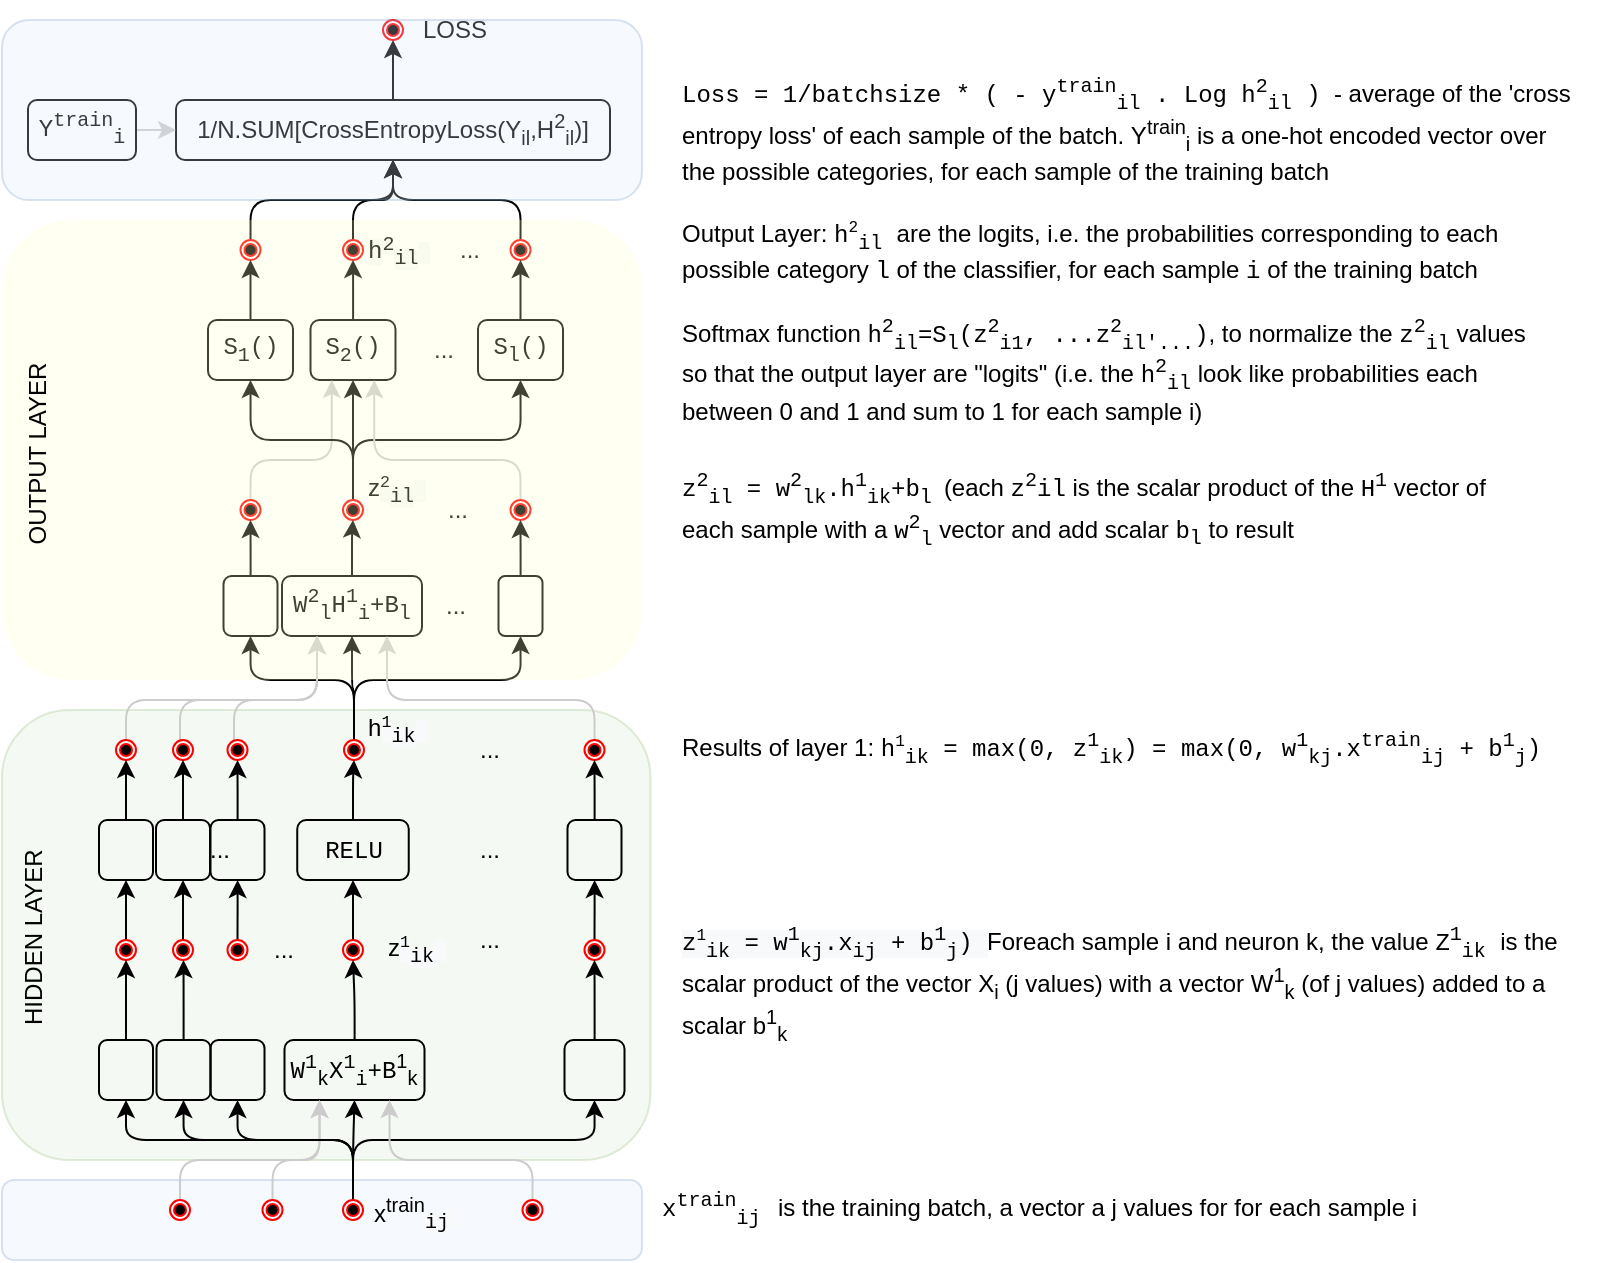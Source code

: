 <mxfile version="20.6.0" type="device"><diagram id="gcfWDZ3uFMebtIwG_LtF" name="Page-1"><mxGraphModel dx="425" dy="673" grid="1" gridSize="10" guides="1" tooltips="1" connect="1" arrows="1" fold="1" page="1" pageScale="1" pageWidth="850" pageHeight="1100" math="0" shadow="0"><root><mxCell id="0"/><mxCell id="1" parent="0"/><mxCell id="sBdYy4rLp8XM4ffZZVmt-7" value="" style="rounded=1;whiteSpace=wrap;html=1;fillColor=#dae8fc;opacity=25;strokeColor=#6c8ebf;" vertex="1" parent="1"><mxGeometry x="10" y="630" width="320" height="40" as="geometry"/></mxCell><mxCell id="sBdYy4rLp8XM4ffZZVmt-2" value="" style="rounded=1;whiteSpace=wrap;html=1;fillColor=#d5e8d4;opacity=25;strokeColor=#82b366;" vertex="1" parent="1"><mxGeometry x="10" y="395" width="324.25" height="225" as="geometry"/></mxCell><mxCell id="xHqqf9JqCDP6p0DRSnaO-1" value="" style="ellipse;html=1;shape=endState;fillColor=#000000;strokeColor=#ff0000;rounded=1;" parent="1" vertex="1"><mxGeometry x="200.5" y="50" width="10" height="10" as="geometry"/></mxCell><mxCell id="xHqqf9JqCDP6p0DRSnaO-2" value="LOSS" style="text;html=1;strokeColor=none;fillColor=none;align=center;verticalAlign=middle;whiteSpace=wrap;rounded=1;" parent="1" vertex="1"><mxGeometry x="139.25" y="40" width="195" height="30" as="geometry"/></mxCell><mxCell id="xHqqf9JqCDP6p0DRSnaO-9" style="edgeStyle=orthogonalEdgeStyle;rounded=1;orthogonalLoop=1;jettySize=auto;html=1;entryX=0.5;entryY=1;entryDx=0;entryDy=0;fontFamily=Helvetica;fontSize=12;fontColor=default;" parent="1" source="xHqqf9JqCDP6p0DRSnaO-3" target="xHqqf9JqCDP6p0DRSnaO-1" edge="1"><mxGeometry relative="1" as="geometry"/></mxCell><mxCell id="xHqqf9JqCDP6p0DRSnaO-3" value="1/N.SUM[CrossEntropyLoss(Y&lt;sub&gt;il&lt;/sub&gt;,H&lt;sup&gt;2&lt;/sup&gt;&lt;sub&gt;il&lt;/sub&gt;)]" style="text;html=1;strokeColor=default;fillColor=none;align=center;verticalAlign=middle;whiteSpace=wrap;rounded=1;" parent="1" vertex="1"><mxGeometry x="97" y="90" width="217" height="30" as="geometry"/></mxCell><mxCell id="xHqqf9JqCDP6p0DRSnaO-38" style="edgeStyle=orthogonalEdgeStyle;rounded=1;orthogonalLoop=1;jettySize=auto;html=1;fontFamily=Courier New;fontSize=10;fontColor=default;" parent="1" source="xHqqf9JqCDP6p0DRSnaO-10" target="xHqqf9JqCDP6p0DRSnaO-3" edge="1"><mxGeometry relative="1" as="geometry"/></mxCell><mxCell id="xHqqf9JqCDP6p0DRSnaO-10" value="" style="ellipse;html=1;shape=endState;fillColor=#000000;strokeColor=#ff0000;rounded=1;" parent="1" vertex="1"><mxGeometry x="129.25" y="160" width="10" height="10" as="geometry"/></mxCell><mxCell id="xHqqf9JqCDP6p0DRSnaO-39" style="edgeStyle=orthogonalEdgeStyle;rounded=1;orthogonalLoop=1;jettySize=auto;html=1;entryX=0.5;entryY=1;entryDx=0;entryDy=0;fontFamily=Courier New;fontSize=10;fontColor=default;" parent="1" source="xHqqf9JqCDP6p0DRSnaO-11" target="xHqqf9JqCDP6p0DRSnaO-3" edge="1"><mxGeometry relative="1" as="geometry"/></mxCell><mxCell id="xHqqf9JqCDP6p0DRSnaO-11" value="" style="ellipse;html=1;shape=endState;fillColor=#000000;strokeColor=#ff0000;rounded=1;" parent="1" vertex="1"><mxGeometry x="180.5" y="160" width="10" height="10" as="geometry"/></mxCell><mxCell id="xHqqf9JqCDP6p0DRSnaO-41" style="edgeStyle=orthogonalEdgeStyle;rounded=1;orthogonalLoop=1;jettySize=auto;html=1;entryX=0.5;entryY=1;entryDx=0;entryDy=0;fontFamily=Courier New;fontSize=10;fontColor=default;" parent="1" source="xHqqf9JqCDP6p0DRSnaO-12" target="xHqqf9JqCDP6p0DRSnaO-3" edge="1"><mxGeometry relative="1" as="geometry"/></mxCell><mxCell id="xHqqf9JqCDP6p0DRSnaO-12" value="" style="ellipse;html=1;shape=endState;fillColor=#000000;strokeColor=#ff0000;rounded=1;" parent="1" vertex="1"><mxGeometry x="264.25" y="160" width="10" height="10" as="geometry"/></mxCell><mxCell id="xHqqf9JqCDP6p0DRSnaO-16" value="Results of layer 1: &lt;font face=&quot;Courier New&quot;&gt;h&lt;sup&gt;&lt;font style=&quot;font-size: 8px;&quot;&gt;1&lt;/font&gt;&lt;/sup&gt;&lt;sub&gt;ik&lt;/sub&gt;&amp;nbsp;= max(0, z&lt;sup&gt;1&lt;/sup&gt;&lt;sub&gt;ik&lt;/sub&gt;) = max(0, w&lt;sup&gt;1&lt;/sup&gt;&lt;sub&gt;kj&lt;/sub&gt;.x&lt;sup&gt;train&lt;/sup&gt;&lt;sub&gt;ij&lt;/sub&gt; + b&lt;sup&gt;1&lt;/sup&gt;&lt;sub&gt;j&lt;/sub&gt;)&lt;/font&gt;" style="text;html=1;strokeColor=none;fillColor=none;align=left;verticalAlign=middle;whiteSpace=wrap;rounded=1;" parent="1" vertex="1"><mxGeometry x="348" y="400" width="450" height="30" as="geometry"/></mxCell><mxCell id="xHqqf9JqCDP6p0DRSnaO-17" value="..." style="text;html=1;strokeColor=none;fillColor=none;align=center;verticalAlign=middle;whiteSpace=wrap;rounded=1;" parent="1" vertex="1"><mxGeometry x="224.25" y="150" width="40" height="30" as="geometry"/></mxCell><mxCell id="xHqqf9JqCDP6p0DRSnaO-20" value="&lt;font face=&quot;Courier New&quot;&gt;&lt;span style=&quot;color: rgb(0, 0, 0); font-size: 12px; font-style: normal; font-variant-ligatures: normal; font-variant-caps: normal; font-weight: 400; letter-spacing: normal; orphans: 2; text-align: center; text-indent: 0px; text-transform: none; widows: 2; word-spacing: 0px; -webkit-text-stroke-width: 0px; background-color: rgb(248, 249, 250); text-decoration-thickness: initial; text-decoration-style: initial; text-decoration-color: initial; float: none; display: inline !important;&quot;&gt;h&lt;/span&gt;&lt;sup style=&quot;color: rgb(0, 0, 0); font-style: normal; font-variant-ligatures: normal; font-variant-caps: normal; font-weight: 400; letter-spacing: normal; orphans: 2; text-align: center; text-indent: 0px; text-transform: none; widows: 2; word-spacing: 0px; -webkit-text-stroke-width: 0px; background-color: rgb(248, 249, 250); text-decoration-thickness: initial; text-decoration-style: initial; text-decoration-color: initial;&quot;&gt;&lt;font style=&quot;font-size: 10px;&quot;&gt;2&lt;/font&gt;&lt;/sup&gt;&lt;font style=&quot;font-size: 10px;&quot;&gt;&lt;sub style=&quot;color: rgb(0, 0, 0); font-style: normal; font-variant-ligatures: normal; font-variant-caps: normal; font-weight: 400; letter-spacing: normal; orphans: 2; text-align: center; text-indent: 0px; text-transform: none; widows: 2; word-spacing: 0px; -webkit-text-stroke-width: 0px; background-color: rgb(248, 249, 250); text-decoration-thickness: initial; text-decoration-style: initial; text-decoration-color: initial;&quot;&gt;&lt;font style=&quot;font-size: 10px;&quot;&gt;il&lt;/font&gt;&lt;/sub&gt;&lt;span style=&quot;color: rgb(0, 0, 0); font-style: normal; font-variant-ligatures: normal; font-variant-caps: normal; font-weight: 400; letter-spacing: normal; orphans: 2; text-align: center; text-indent: 0px; text-transform: none; widows: 2; word-spacing: 0px; -webkit-text-stroke-width: 0px; background-color: rgb(248, 249, 250); text-decoration-thickness: initial; text-decoration-style: initial; text-decoration-color: initial; float: none; display: inline !important;&quot;&gt;&amp;nbsp;&lt;/span&gt;&lt;/font&gt;&lt;/font&gt;" style="text;whiteSpace=wrap;html=1;fontSize=8;fontFamily=Helvetica;fontColor=default;" parent="1" vertex="1"><mxGeometry x="190.5" y="150" width="30" height="30" as="geometry"/></mxCell><mxCell id="xHqqf9JqCDP6p0DRSnaO-28" style="edgeStyle=orthogonalEdgeStyle;rounded=1;orthogonalLoop=1;jettySize=auto;html=1;entryX=0.5;entryY=1;entryDx=0;entryDy=0;fontFamily=Courier New;fontSize=10;fontColor=default;" parent="1" source="xHqqf9JqCDP6p0DRSnaO-21" target="xHqqf9JqCDP6p0DRSnaO-10" edge="1"><mxGeometry relative="1" as="geometry"/></mxCell><mxCell id="xHqqf9JqCDP6p0DRSnaO-21" value="&lt;font face=&quot;Courier New&quot;&gt;S&lt;sub&gt;1&lt;/sub&gt;()&lt;/font&gt;" style="text;html=1;strokeColor=default;fillColor=none;align=center;verticalAlign=middle;whiteSpace=wrap;rounded=1;" parent="1" vertex="1"><mxGeometry x="113" y="200" width="42.5" height="30" as="geometry"/></mxCell><mxCell id="xHqqf9JqCDP6p0DRSnaO-30" style="edgeStyle=orthogonalEdgeStyle;rounded=1;orthogonalLoop=1;jettySize=auto;html=1;entryX=0.5;entryY=1;entryDx=0;entryDy=0;fontFamily=Courier New;fontSize=10;fontColor=default;" parent="1" source="xHqqf9JqCDP6p0DRSnaO-27" target="xHqqf9JqCDP6p0DRSnaO-12" edge="1"><mxGeometry relative="1" as="geometry"/></mxCell><mxCell id="xHqqf9JqCDP6p0DRSnaO-27" value="&lt;font face=&quot;Courier New&quot;&gt;S&lt;sub&gt;l&lt;/sub&gt;()&lt;/font&gt;" style="text;html=1;strokeColor=default;fillColor=none;align=center;verticalAlign=middle;whiteSpace=wrap;rounded=1;" parent="1" vertex="1"><mxGeometry x="248" y="200" width="42.5" height="30" as="geometry"/></mxCell><mxCell id="xHqqf9JqCDP6p0DRSnaO-34" style="edgeStyle=orthogonalEdgeStyle;rounded=1;orthogonalLoop=1;jettySize=auto;html=1;entryX=0.5;entryY=1;entryDx=0;entryDy=0;fontFamily=Courier New;fontSize=10;fontColor=default;" parent="1" source="xHqqf9JqCDP6p0DRSnaO-33" target="xHqqf9JqCDP6p0DRSnaO-11" edge="1"><mxGeometry relative="1" as="geometry"/></mxCell><mxCell id="xHqqf9JqCDP6p0DRSnaO-33" value="&lt;font face=&quot;Courier New&quot;&gt;S&lt;sub&gt;2&lt;/sub&gt;()&lt;/font&gt;" style="text;html=1;strokeColor=default;fillColor=none;align=center;verticalAlign=middle;whiteSpace=wrap;rounded=1;" parent="1" vertex="1"><mxGeometry x="164.25" y="200" width="42.5" height="30" as="geometry"/></mxCell><mxCell id="xHqqf9JqCDP6p0DRSnaO-42" value="Softmax function &lt;font face=&quot;Courier New&quot;&gt;h&lt;sup&gt;2&lt;/sup&gt;&lt;sub&gt;il&lt;/sub&gt;=S&lt;sub&gt;l&lt;/sub&gt;(z&lt;sup&gt;2&lt;/sup&gt;&lt;sub&gt;i1&lt;/sub&gt;, ...z&lt;sup&gt;2&lt;/sup&gt;&lt;sub&gt;il'...&lt;/sub&gt;)&lt;/font&gt;, to normalize the &lt;font face=&quot;Courier New&quot;&gt;z&lt;sup&gt;2&lt;/sup&gt;&lt;sub&gt;il&lt;/sub&gt;&lt;/font&gt; values so that the output layer are &quot;logits&quot; (i.e. the &lt;font face=&quot;Courier New&quot;&gt;h&lt;sup&gt;2&lt;/sup&gt;&lt;sub&gt;il&lt;/sub&gt;&lt;/font&gt;&amp;nbsp;look like probabilities each between 0 and 1 and sum to 1 for each sample i)" style="text;html=1;strokeColor=none;fillColor=none;align=left;verticalAlign=middle;whiteSpace=wrap;rounded=1;" parent="1" vertex="1"><mxGeometry x="348" y="210" width="430" height="30" as="geometry"/></mxCell><mxCell id="xHqqf9JqCDP6p0DRSnaO-146" style="edgeStyle=orthogonalEdgeStyle;rounded=1;orthogonalLoop=1;jettySize=auto;html=1;entryX=0.25;entryY=1;entryDx=0;entryDy=0;strokeColor=#CCCCCC;fontFamily=Courier New;fontSize=12;fontColor=default;" parent="1" source="xHqqf9JqCDP6p0DRSnaO-43" target="xHqqf9JqCDP6p0DRSnaO-33" edge="1"><mxGeometry relative="1" as="geometry"><Array as="points"><mxPoint x="134" y="270"/><mxPoint x="175" y="270"/></Array></mxGeometry></mxCell><mxCell id="xHqqf9JqCDP6p0DRSnaO-43" value="" style="ellipse;html=1;shape=endState;fillColor=#000000;strokeColor=#ff0000;rounded=1;" parent="1" vertex="1"><mxGeometry x="129.25" y="290" width="10" height="10" as="geometry"/></mxCell><mxCell id="xHqqf9JqCDP6p0DRSnaO-66" style="edgeStyle=orthogonalEdgeStyle;rounded=1;orthogonalLoop=1;jettySize=auto;html=1;entryX=0.5;entryY=1;entryDx=0;entryDy=0;strokeColor=#000000;fontFamily=Courier New;fontSize=12;fontColor=default;" parent="1" source="xHqqf9JqCDP6p0DRSnaO-44" target="xHqqf9JqCDP6p0DRSnaO-33" edge="1"><mxGeometry relative="1" as="geometry"/></mxCell><mxCell id="xHqqf9JqCDP6p0DRSnaO-67" style="edgeStyle=orthogonalEdgeStyle;rounded=1;orthogonalLoop=1;jettySize=auto;html=1;entryX=0.5;entryY=1;entryDx=0;entryDy=0;strokeColor=#000000;fontFamily=Courier New;fontSize=12;fontColor=default;" parent="1" source="xHqqf9JqCDP6p0DRSnaO-44" target="xHqqf9JqCDP6p0DRSnaO-27" edge="1"><mxGeometry relative="1" as="geometry"><Array as="points"><mxPoint x="186" y="260"/><mxPoint x="269" y="260"/></Array></mxGeometry></mxCell><mxCell id="xHqqf9JqCDP6p0DRSnaO-68" style="edgeStyle=orthogonalEdgeStyle;rounded=1;orthogonalLoop=1;jettySize=auto;html=1;entryX=0.5;entryY=1;entryDx=0;entryDy=0;strokeColor=#000000;fontFamily=Courier New;fontSize=12;fontColor=default;" parent="1" source="xHqqf9JqCDP6p0DRSnaO-44" target="xHqqf9JqCDP6p0DRSnaO-21" edge="1"><mxGeometry relative="1" as="geometry"><Array as="points"><mxPoint x="186" y="260"/><mxPoint x="134" y="260"/></Array></mxGeometry></mxCell><mxCell id="xHqqf9JqCDP6p0DRSnaO-44" value="" style="ellipse;html=1;shape=endState;fillColor=#000000;strokeColor=#ff0000;rounded=1;" parent="1" vertex="1"><mxGeometry x="180.5" y="290" width="10" height="10" as="geometry"/></mxCell><mxCell id="xHqqf9JqCDP6p0DRSnaO-147" style="edgeStyle=orthogonalEdgeStyle;rounded=1;orthogonalLoop=1;jettySize=auto;html=1;entryX=0.75;entryY=1;entryDx=0;entryDy=0;strokeColor=#CCCCCC;fontFamily=Courier New;fontSize=12;fontColor=default;" parent="1" source="xHqqf9JqCDP6p0DRSnaO-60" target="xHqqf9JqCDP6p0DRSnaO-33" edge="1"><mxGeometry relative="1" as="geometry"><Array as="points"><mxPoint x="269" y="270"/><mxPoint x="196" y="270"/></Array></mxGeometry></mxCell><mxCell id="xHqqf9JqCDP6p0DRSnaO-60" value="" style="ellipse;html=1;shape=endState;fillColor=#000000;strokeColor=#ff0000;rounded=1;" parent="1" vertex="1"><mxGeometry x="264.25" y="290" width="10" height="10" as="geometry"/></mxCell><mxCell id="xHqqf9JqCDP6p0DRSnaO-65" value="&lt;span style=&quot;orphans: 2; text-align: center; text-indent: 0px; widows: 2; text-decoration-thickness: initial; text-decoration-style: initial; text-decoration-color: initial;&quot;&gt;&lt;font style=&quot;font-size: 12px;&quot;&gt;z&lt;/font&gt;&lt;font face=&quot;Courier New&quot;&gt;&lt;font style=&quot;color: rgb(0, 0, 0); font-style: normal; font-variant-ligatures: normal; font-variant-caps: normal; font-weight: 400; letter-spacing: normal; text-transform: none; word-spacing: 0px; -webkit-text-stroke-width: 0px; background-color: rgb(248, 249, 250); font-size: 10px;&quot;&gt;&lt;sup&gt;2&lt;/sup&gt;&lt;/font&gt;&lt;/font&gt;&lt;/span&gt;&lt;font face=&quot;Courier New&quot;&gt;&lt;font style=&quot;font-size: 10px;&quot;&gt;&lt;sub style=&quot;color: rgb(0, 0, 0); font-style: normal; font-variant-ligatures: normal; font-variant-caps: normal; font-weight: 400; letter-spacing: normal; orphans: 2; text-align: center; text-indent: 0px; text-transform: none; widows: 2; word-spacing: 0px; -webkit-text-stroke-width: 0px; background-color: rgb(248, 249, 250); text-decoration-thickness: initial; text-decoration-style: initial; text-decoration-color: initial;&quot;&gt;&lt;font style=&quot;font-size: 10px;&quot;&gt;il&lt;/font&gt;&lt;/sub&gt;&lt;span style=&quot;color: rgb(0, 0, 0); font-style: normal; font-variant-ligatures: normal; font-variant-caps: normal; font-weight: 400; letter-spacing: normal; orphans: 2; text-align: center; text-indent: 0px; text-transform: none; widows: 2; word-spacing: 0px; -webkit-text-stroke-width: 0px; background-color: rgb(248, 249, 250); text-decoration-thickness: initial; text-decoration-style: initial; text-decoration-color: initial; float: none; display: inline !important;&quot;&gt;&amp;nbsp;&lt;/span&gt;&lt;/font&gt;&lt;/font&gt;" style="text;whiteSpace=wrap;html=1;fontSize=8;fontFamily=Helvetica;fontColor=default;" parent="1" vertex="1"><mxGeometry x="191.25" y="270" width="30" height="30" as="geometry"/></mxCell><mxCell id="xHqqf9JqCDP6p0DRSnaO-69" value="..." style="text;html=1;strokeColor=none;fillColor=none;align=center;verticalAlign=middle;whiteSpace=wrap;rounded=1;" parent="1" vertex="1"><mxGeometry x="218.25" y="280" width="40" height="30" as="geometry"/></mxCell><mxCell id="xHqqf9JqCDP6p0DRSnaO-101" style="edgeStyle=orthogonalEdgeStyle;rounded=1;orthogonalLoop=1;jettySize=auto;html=1;entryX=0.5;entryY=1;entryDx=0;entryDy=0;strokeColor=#000000;fontFamily=Courier New;fontSize=12;fontColor=default;" parent="1" source="xHqqf9JqCDP6p0DRSnaO-73" target="xHqqf9JqCDP6p0DRSnaO-44" edge="1"><mxGeometry relative="1" as="geometry"/></mxCell><mxCell id="xHqqf9JqCDP6p0DRSnaO-73" value="&lt;font face=&quot;Courier New&quot;&gt;W&lt;sup&gt;2&lt;/sup&gt;&lt;sub&gt;l&lt;/sub&gt;H&lt;sup&gt;1&lt;/sup&gt;&lt;sub&gt;i&lt;/sub&gt;+B&lt;sub&gt;l&lt;/sub&gt;&lt;/font&gt;" style="text;html=1;strokeColor=default;fillColor=none;align=center;verticalAlign=middle;whiteSpace=wrap;rounded=1;" parent="1" vertex="1"><mxGeometry x="150" y="328" width="70" height="30" as="geometry"/></mxCell><mxCell id="xHqqf9JqCDP6p0DRSnaO-107" style="edgeStyle=orthogonalEdgeStyle;rounded=1;orthogonalLoop=1;jettySize=auto;html=1;entryX=0.5;entryY=1;entryDx=0;entryDy=0;strokeColor=#000000;fontFamily=Courier New;fontSize=12;fontColor=default;" parent="1" source="xHqqf9JqCDP6p0DRSnaO-74" target="xHqqf9JqCDP6p0DRSnaO-43" edge="1"><mxGeometry relative="1" as="geometry"/></mxCell><mxCell id="xHqqf9JqCDP6p0DRSnaO-74" value="" style="text;html=1;strokeColor=default;fillColor=none;align=center;verticalAlign=middle;whiteSpace=wrap;rounded=1;" parent="1" vertex="1"><mxGeometry x="120.75" y="328" width="27" height="30" as="geometry"/></mxCell><mxCell id="xHqqf9JqCDP6p0DRSnaO-102" value="" style="edgeStyle=orthogonalEdgeStyle;rounded=1;orthogonalLoop=1;jettySize=auto;html=1;strokeColor=#000000;fontFamily=Courier New;fontSize=12;fontColor=default;entryX=0.5;entryY=1;entryDx=0;entryDy=0;" parent="1" source="xHqqf9JqCDP6p0DRSnaO-75" target="xHqqf9JqCDP6p0DRSnaO-60" edge="1"><mxGeometry relative="1" as="geometry"/></mxCell><mxCell id="xHqqf9JqCDP6p0DRSnaO-75" value="" style="text;html=1;strokeColor=default;fillColor=none;align=center;verticalAlign=middle;whiteSpace=wrap;rounded=1;" parent="1" vertex="1"><mxGeometry x="258.25" y="328" width="22" height="30" as="geometry"/></mxCell><mxCell id="xHqqf9JqCDP6p0DRSnaO-118" style="edgeStyle=orthogonalEdgeStyle;rounded=1;orthogonalLoop=1;jettySize=auto;html=1;entryX=0.5;entryY=1;entryDx=0;entryDy=0;strokeColor=#000000;fontFamily=Courier New;fontSize=12;fontColor=default;" parent="1" source="xHqqf9JqCDP6p0DRSnaO-76" target="xHqqf9JqCDP6p0DRSnaO-74" edge="1"><mxGeometry relative="1" as="geometry"><Array as="points"><mxPoint x="186" y="380"/><mxPoint x="134" y="380"/></Array></mxGeometry></mxCell><mxCell id="xHqqf9JqCDP6p0DRSnaO-119" style="edgeStyle=orthogonalEdgeStyle;rounded=1;orthogonalLoop=1;jettySize=auto;html=1;entryX=0.5;entryY=1;entryDx=0;entryDy=0;strokeColor=#000000;fontFamily=Courier New;fontSize=12;fontColor=default;" parent="1" source="xHqqf9JqCDP6p0DRSnaO-76" target="xHqqf9JqCDP6p0DRSnaO-73" edge="1"><mxGeometry relative="1" as="geometry"/></mxCell><mxCell id="xHqqf9JqCDP6p0DRSnaO-120" style="edgeStyle=orthogonalEdgeStyle;rounded=1;orthogonalLoop=1;jettySize=auto;html=1;entryX=0.5;entryY=1;entryDx=0;entryDy=0;strokeColor=#000000;fontFamily=Courier New;fontSize=12;fontColor=default;" parent="1" source="xHqqf9JqCDP6p0DRSnaO-76" target="xHqqf9JqCDP6p0DRSnaO-75" edge="1"><mxGeometry relative="1" as="geometry"><Array as="points"><mxPoint x="186" y="380"/><mxPoint x="269" y="380"/></Array></mxGeometry></mxCell><mxCell id="xHqqf9JqCDP6p0DRSnaO-76" value="" style="ellipse;html=1;shape=endState;fillColor=#000000;strokeColor=#ff0000;rounded=1;" parent="1" vertex="1"><mxGeometry x="181" y="410" width="10" height="10" as="geometry"/></mxCell><mxCell id="xHqqf9JqCDP6p0DRSnaO-145" style="edgeStyle=orthogonalEdgeStyle;rounded=1;orthogonalLoop=1;jettySize=auto;html=1;entryX=0.75;entryY=1;entryDx=0;entryDy=0;strokeColor=#CCCCCC;fontFamily=Courier New;fontSize=12;fontColor=default;" parent="1" source="xHqqf9JqCDP6p0DRSnaO-79" target="xHqqf9JqCDP6p0DRSnaO-73" edge="1"><mxGeometry relative="1" as="geometry"><Array as="points"><mxPoint x="306" y="390"/><mxPoint x="203" y="390"/></Array></mxGeometry></mxCell><mxCell id="xHqqf9JqCDP6p0DRSnaO-79" value="" style="ellipse;html=1;shape=endState;fillColor=#000000;strokeColor=#ff0000;rounded=1;" parent="1" vertex="1"><mxGeometry x="301.25" y="410" width="10" height="10" as="geometry"/></mxCell><mxCell id="xHqqf9JqCDP6p0DRSnaO-141" style="edgeStyle=orthogonalEdgeStyle;rounded=1;orthogonalLoop=1;jettySize=auto;html=1;entryX=0.25;entryY=1;entryDx=0;entryDy=0;strokeColor=#CCCCCC;fontFamily=Courier New;fontSize=12;fontColor=default;" parent="1" source="xHqqf9JqCDP6p0DRSnaO-80" target="xHqqf9JqCDP6p0DRSnaO-73" edge="1"><mxGeometry relative="1" as="geometry"><Array as="points"><mxPoint x="72" y="390"/><mxPoint x="168" y="390"/></Array></mxGeometry></mxCell><mxCell id="xHqqf9JqCDP6p0DRSnaO-80" value="" style="ellipse;html=1;shape=endState;fillColor=#000000;strokeColor=#ff0000;rounded=1;" parent="1" vertex="1"><mxGeometry x="67" y="410" width="10" height="10" as="geometry"/></mxCell><mxCell id="xHqqf9JqCDP6p0DRSnaO-83" value="..." style="text;html=1;strokeColor=none;fillColor=none;align=center;verticalAlign=middle;whiteSpace=wrap;rounded=1;" parent="1" vertex="1"><mxGeometry x="234.25" y="400" width="40" height="30" as="geometry"/></mxCell><mxCell id="xHqqf9JqCDP6p0DRSnaO-142" style="edgeStyle=orthogonalEdgeStyle;rounded=1;orthogonalLoop=1;jettySize=auto;html=1;entryX=0.25;entryY=1;entryDx=0;entryDy=0;strokeColor=#CCCCCC;fontFamily=Courier New;fontSize=12;fontColor=default;" parent="1" source="xHqqf9JqCDP6p0DRSnaO-90" target="xHqqf9JqCDP6p0DRSnaO-73" edge="1"><mxGeometry relative="1" as="geometry"><Array as="points"><mxPoint x="99" y="390"/><mxPoint x="168" y="390"/></Array></mxGeometry></mxCell><mxCell id="xHqqf9JqCDP6p0DRSnaO-90" value="" style="ellipse;html=1;shape=endState;fillColor=#000000;strokeColor=#ff0000;rounded=1;" parent="1" vertex="1"><mxGeometry x="95.5" y="410" width="10" height="10" as="geometry"/></mxCell><mxCell id="xHqqf9JqCDP6p0DRSnaO-103" value="&lt;span style=&quot;orphans: 2; text-align: center; text-indent: 0px; widows: 2; text-decoration-thickness: initial; text-decoration-style: initial; text-decoration-color: initial;&quot;&gt;&lt;font style=&quot;font-size: 12px;&quot;&gt;h&lt;/font&gt;&lt;font face=&quot;Courier New&quot;&gt;&lt;font style=&quot;color: rgb(0, 0, 0); font-style: normal; font-variant-ligatures: normal; font-variant-caps: normal; font-weight: 400; letter-spacing: normal; text-transform: none; word-spacing: 0px; -webkit-text-stroke-width: 0px; background-color: rgb(248, 249, 250); font-size: 10px;&quot;&gt;&lt;sup&gt;1&lt;/sup&gt;&lt;/font&gt;&lt;/font&gt;&lt;/span&gt;&lt;font face=&quot;Courier New&quot;&gt;&lt;font style=&quot;font-size: 10px;&quot;&gt;&lt;sub style=&quot;color: rgb(0, 0, 0); font-style: normal; font-variant-ligatures: normal; font-variant-caps: normal; font-weight: 400; letter-spacing: normal; orphans: 2; text-align: center; text-indent: 0px; text-transform: none; widows: 2; word-spacing: 0px; -webkit-text-stroke-width: 0px; background-color: rgb(248, 249, 250); text-decoration-thickness: initial; text-decoration-style: initial; text-decoration-color: initial;&quot;&gt;&lt;font style=&quot;font-size: 10px;&quot;&gt;ik&lt;/font&gt;&lt;/sub&gt;&lt;span style=&quot;color: rgb(0, 0, 0); font-style: normal; font-variant-ligatures: normal; font-variant-caps: normal; font-weight: 400; letter-spacing: normal; orphans: 2; text-align: center; text-indent: 0px; text-transform: none; widows: 2; word-spacing: 0px; -webkit-text-stroke-width: 0px; background-color: rgb(248, 249, 250); text-decoration-thickness: initial; text-decoration-style: initial; text-decoration-color: initial; float: none; display: inline !important;&quot;&gt;&amp;nbsp;&lt;/span&gt;&lt;/font&gt;&lt;/font&gt;" style="text;whiteSpace=wrap;html=1;fontSize=8;fontFamily=Helvetica;fontColor=default;" parent="1" vertex="1"><mxGeometry x="191.25" y="390" width="30" height="30" as="geometry"/></mxCell><mxCell id="xHqqf9JqCDP6p0DRSnaO-104" value="Output Layer: &lt;font face=&quot;Courier New&quot;&gt;h&lt;sup&gt;&lt;font style=&quot;font-size: 8px;&quot;&gt;2&lt;/font&gt;&lt;/sup&gt;&lt;sub&gt;il&lt;/sub&gt;&amp;nbsp;&lt;/font&gt;are the logits, i.e. the probabilities corresponding to each possible category &lt;font face=&quot;Courier New&quot;&gt;l&lt;/font&gt; of the classifier,&amp;nbsp;for each sample &lt;font face=&quot;Courier New&quot;&gt;i&lt;/font&gt; of the training batch" style="text;html=1;strokeColor=none;fillColor=none;align=left;verticalAlign=middle;whiteSpace=wrap;rounded=1;" parent="1" vertex="1"><mxGeometry x="348" y="150" width="450" height="30" as="geometry"/></mxCell><mxCell id="xHqqf9JqCDP6p0DRSnaO-111" value="..." style="text;html=1;strokeColor=none;fillColor=none;align=center;verticalAlign=middle;whiteSpace=wrap;rounded=1;" parent="1" vertex="1"><mxGeometry x="210.5" y="200" width="40" height="30" as="geometry"/></mxCell><mxCell id="xHqqf9JqCDP6p0DRSnaO-112" value="..." style="text;html=1;strokeColor=none;fillColor=none;align=center;verticalAlign=middle;whiteSpace=wrap;rounded=1;" parent="1" vertex="1"><mxGeometry x="216.75" y="328" width="40" height="30" as="geometry"/></mxCell><mxCell id="xHqqf9JqCDP6p0DRSnaO-113" value="&lt;font face=&quot;Courier New&quot;&gt;z&lt;sup&gt;2&lt;/sup&gt;&lt;sub&gt;il&lt;/sub&gt; = w&lt;sup&gt;2&lt;/sup&gt;&lt;sub&gt;lk&lt;/sub&gt;.h&lt;sup&gt;1&lt;/sup&gt;&lt;sub&gt;ik&lt;/sub&gt;+b&lt;sub&gt;l &lt;/sub&gt;&lt;/font&gt;(each &lt;font face=&quot;Courier New&quot;&gt;z&lt;sup&gt;2&lt;/sup&gt;il&lt;/font&gt; is the scalar product of the &lt;font face=&quot;Courier New&quot;&gt;H&lt;sup&gt;1&lt;/sup&gt;&lt;/font&gt; vector of each sample with a &lt;font face=&quot;Courier New&quot;&gt;w&lt;sup&gt;2&lt;/sup&gt;&lt;sub&gt;l&lt;/sub&gt;&lt;/font&gt; vector and add scalar &lt;font face=&quot;Courier New&quot;&gt;b&lt;/font&gt;&lt;sub&gt;&lt;font face=&quot;Courier New&quot;&gt;l&lt;/font&gt;&lt;/sub&gt; to result" style="text;html=1;strokeColor=none;fillColor=none;align=left;verticalAlign=middle;whiteSpace=wrap;rounded=1;" parent="1" vertex="1"><mxGeometry x="348" y="280" width="430" height="30" as="geometry"/></mxCell><mxCell id="xHqqf9JqCDP6p0DRSnaO-117" value="..." style="text;html=1;strokeColor=none;fillColor=none;align=center;verticalAlign=middle;whiteSpace=wrap;rounded=1;" parent="1" vertex="1"><mxGeometry x="99.25" y="450" width="40" height="30" as="geometry"/></mxCell><mxCell id="xHqqf9JqCDP6p0DRSnaO-131" value="" style="edgeStyle=orthogonalEdgeStyle;rounded=1;orthogonalLoop=1;jettySize=auto;html=1;strokeColor=#000000;fontFamily=Courier New;fontSize=12;fontColor=default;entryX=0.5;entryY=1;entryDx=0;entryDy=0;" parent="1" source="xHqqf9JqCDP6p0DRSnaO-122" target="xHqqf9JqCDP6p0DRSnaO-76" edge="1"><mxGeometry relative="1" as="geometry"/></mxCell><mxCell id="xHqqf9JqCDP6p0DRSnaO-122" value="&lt;font face=&quot;Courier New&quot;&gt;RELU&lt;/font&gt;" style="text;html=1;strokeColor=default;fillColor=none;align=center;verticalAlign=middle;whiteSpace=wrap;rounded=1;" parent="1" vertex="1"><mxGeometry x="157.62" y="450" width="55.75" height="30" as="geometry"/></mxCell><mxCell id="xHqqf9JqCDP6p0DRSnaO-129" style="edgeStyle=orthogonalEdgeStyle;rounded=1;orthogonalLoop=1;jettySize=auto;html=1;entryX=0.5;entryY=1;entryDx=0;entryDy=0;strokeColor=#000000;fontFamily=Courier New;fontSize=12;fontColor=default;" parent="1" source="xHqqf9JqCDP6p0DRSnaO-124" target="xHqqf9JqCDP6p0DRSnaO-80" edge="1"><mxGeometry relative="1" as="geometry"/></mxCell><mxCell id="xHqqf9JqCDP6p0DRSnaO-124" value="" style="text;html=1;strokeColor=default;fillColor=none;align=center;verticalAlign=middle;whiteSpace=wrap;rounded=1;" parent="1" vertex="1"><mxGeometry x="58.5" y="450" width="27" height="30" as="geometry"/></mxCell><mxCell id="xHqqf9JqCDP6p0DRSnaO-132" style="edgeStyle=orthogonalEdgeStyle;rounded=1;orthogonalLoop=1;jettySize=auto;html=1;entryX=0.5;entryY=1;entryDx=0;entryDy=0;strokeColor=#000000;fontFamily=Courier New;fontSize=12;fontColor=default;" parent="1" source="xHqqf9JqCDP6p0DRSnaO-128" target="xHqqf9JqCDP6p0DRSnaO-79" edge="1"><mxGeometry relative="1" as="geometry"/></mxCell><mxCell id="xHqqf9JqCDP6p0DRSnaO-128" value="" style="text;html=1;strokeColor=default;fillColor=none;align=center;verticalAlign=middle;whiteSpace=wrap;rounded=1;" parent="1" vertex="1"><mxGeometry x="292.75" y="450" width="27" height="30" as="geometry"/></mxCell><mxCell id="xHqqf9JqCDP6p0DRSnaO-144" style="edgeStyle=orthogonalEdgeStyle;rounded=1;orthogonalLoop=1;jettySize=auto;html=1;entryX=0.25;entryY=1;entryDx=0;entryDy=0;strokeColor=#CCCCCC;fontFamily=Courier New;fontSize=12;fontColor=default;" parent="1" source="xHqqf9JqCDP6p0DRSnaO-133" target="xHqqf9JqCDP6p0DRSnaO-73" edge="1"><mxGeometry relative="1" as="geometry"><Array as="points"><mxPoint x="126" y="390"/><mxPoint x="168" y="390"/></Array></mxGeometry></mxCell><mxCell id="xHqqf9JqCDP6p0DRSnaO-133" value="" style="ellipse;html=1;shape=endState;fillColor=#000000;strokeColor=#ff0000;rounded=1;" parent="1" vertex="1"><mxGeometry x="122.75" y="410" width="10" height="10" as="geometry"/></mxCell><mxCell id="xHqqf9JqCDP6p0DRSnaO-148" value="..." style="text;html=1;strokeColor=none;fillColor=none;align=center;verticalAlign=middle;whiteSpace=wrap;rounded=1;" parent="1" vertex="1"><mxGeometry x="234.25" y="450" width="40" height="30" as="geometry"/></mxCell><mxCell id="xHqqf9JqCDP6p0DRSnaO-151" value="&lt;font face=&quot;Courier New&quot;&gt;Loss = 1/batchsize * ( - y&lt;sup&gt;train&lt;/sup&gt;&lt;sub&gt;il&lt;/sub&gt; . Log h&lt;sup&gt;2&lt;/sup&gt;&lt;sub&gt;il&lt;/sub&gt; )&lt;/font&gt;&amp;nbsp; - average of the 'cross entropy loss' of each sample of the batch.&amp;nbsp;Y&lt;sup&gt;train&lt;/sup&gt;&lt;sub&gt;i&lt;/sub&gt; is a one-hot encoded vector over the possible categories, for each sample of the training batch" style="text;html=1;strokeColor=none;fillColor=none;align=left;verticalAlign=middle;whiteSpace=wrap;rounded=1;" parent="1" vertex="1"><mxGeometry x="348" y="90" width="450" height="30" as="geometry"/></mxCell><mxCell id="xHqqf9JqCDP6p0DRSnaO-153" style="edgeStyle=orthogonalEdgeStyle;rounded=1;orthogonalLoop=1;jettySize=auto;html=1;strokeColor=#CCCCCC;fontFamily=Courier New;fontSize=12;fontColor=default;" parent="1" source="xHqqf9JqCDP6p0DRSnaO-152" target="xHqqf9JqCDP6p0DRSnaO-3" edge="1"><mxGeometry relative="1" as="geometry"/></mxCell><mxCell id="xHqqf9JqCDP6p0DRSnaO-152" value="&lt;font face=&quot;Courier New&quot;&gt;Y&lt;sup&gt;train&lt;/sup&gt;&lt;sub&gt;i&lt;/sub&gt;&lt;/font&gt;" style="text;html=1;strokeColor=default;fillColor=none;align=center;verticalAlign=middle;whiteSpace=wrap;rounded=1;" parent="1" vertex="1"><mxGeometry x="23" y="90" width="54" height="30" as="geometry"/></mxCell><mxCell id="xHqqf9JqCDP6p0DRSnaO-165" style="edgeStyle=orthogonalEdgeStyle;rounded=1;orthogonalLoop=1;jettySize=auto;html=1;strokeColor=#000000;fontFamily=Courier New;fontSize=12;fontColor=default;" parent="1" source="xHqqf9JqCDP6p0DRSnaO-155" target="xHqqf9JqCDP6p0DRSnaO-124" edge="1"><mxGeometry relative="1" as="geometry"/></mxCell><mxCell id="xHqqf9JqCDP6p0DRSnaO-155" value="" style="ellipse;html=1;shape=endState;fillColor=#000000;strokeColor=#ff0000;rounded=1;" parent="1" vertex="1"><mxGeometry x="67" y="510" width="10" height="10" as="geometry"/></mxCell><mxCell id="xHqqf9JqCDP6p0DRSnaO-204" style="edgeStyle=orthogonalEdgeStyle;rounded=1;orthogonalLoop=1;jettySize=auto;html=1;strokeColor=#000000;fontFamily=Courier New;fontSize=12;fontColor=default;" parent="1" source="xHqqf9JqCDP6p0DRSnaO-156" target="xHqqf9JqCDP6p0DRSnaO-201" edge="1"><mxGeometry relative="1" as="geometry"/></mxCell><mxCell id="xHqqf9JqCDP6p0DRSnaO-156" value="" style="ellipse;html=1;shape=endState;fillColor=#000000;strokeColor=#ff0000;rounded=1;" parent="1" vertex="1"><mxGeometry x="95.5" y="510" width="10" height="10" as="geometry"/></mxCell><mxCell id="xHqqf9JqCDP6p0DRSnaO-164" style="edgeStyle=orthogonalEdgeStyle;rounded=1;orthogonalLoop=1;jettySize=auto;html=1;strokeColor=#000000;fontFamily=Courier New;fontSize=12;fontColor=default;" parent="1" source="xHqqf9JqCDP6p0DRSnaO-158" target="xHqqf9JqCDP6p0DRSnaO-122" edge="1"><mxGeometry relative="1" as="geometry"/></mxCell><mxCell id="xHqqf9JqCDP6p0DRSnaO-158" value="" style="ellipse;html=1;shape=endState;fillColor=#000000;strokeColor=#ff0000;rounded=1;" parent="1" vertex="1"><mxGeometry x="180.5" y="510" width="10" height="10" as="geometry"/></mxCell><mxCell id="xHqqf9JqCDP6p0DRSnaO-167" style="edgeStyle=orthogonalEdgeStyle;rounded=1;orthogonalLoop=1;jettySize=auto;html=1;entryX=0.5;entryY=1;entryDx=0;entryDy=0;strokeColor=#000000;fontFamily=Courier New;fontSize=12;fontColor=default;" parent="1" source="xHqqf9JqCDP6p0DRSnaO-161" target="xHqqf9JqCDP6p0DRSnaO-158" edge="1"><mxGeometry relative="1" as="geometry"/></mxCell><mxCell id="xHqqf9JqCDP6p0DRSnaO-161" value="&lt;font face=&quot;Courier New&quot;&gt;W&lt;sup&gt;1&lt;/sup&gt;&lt;sub&gt;k&lt;/sub&gt;X&lt;sup&gt;1&lt;/sup&gt;&lt;sub&gt;i&lt;/sub&gt;+B&lt;/font&gt;&lt;sup&gt;1&lt;/sup&gt;&lt;sub&gt;k&lt;/sub&gt;" style="text;html=1;strokeColor=default;fillColor=none;align=center;verticalAlign=middle;whiteSpace=wrap;rounded=1;" parent="1" vertex="1"><mxGeometry x="151.25" y="560" width="70" height="30" as="geometry"/></mxCell><mxCell id="xHqqf9JqCDP6p0DRSnaO-166" value="&lt;span style=&quot;orphans: 2; text-align: center; text-indent: 0px; widows: 2; text-decoration-thickness: initial; text-decoration-style: initial; text-decoration-color: initial;&quot;&gt;&lt;font style=&quot;font-size: 12px;&quot;&gt;z&lt;/font&gt;&lt;font face=&quot;Courier New&quot;&gt;&lt;font style=&quot;color: rgb(0, 0, 0); font-style: normal; font-variant-ligatures: normal; font-variant-caps: normal; font-weight: 400; letter-spacing: normal; text-transform: none; word-spacing: 0px; -webkit-text-stroke-width: 0px; background-color: rgb(248, 249, 250); font-size: 10px;&quot;&gt;&lt;sup&gt;1&lt;/sup&gt;&lt;/font&gt;&lt;/font&gt;&lt;/span&gt;&lt;font face=&quot;Courier New&quot;&gt;&lt;font style=&quot;font-size: 10px;&quot;&gt;&lt;sub style=&quot;color: rgb(0, 0, 0); font-style: normal; font-variant-ligatures: normal; font-variant-caps: normal; font-weight: 400; letter-spacing: normal; orphans: 2; text-align: center; text-indent: 0px; text-transform: none; widows: 2; word-spacing: 0px; -webkit-text-stroke-width: 0px; background-color: rgb(248, 249, 250); text-decoration-thickness: initial; text-decoration-style: initial; text-decoration-color: initial;&quot;&gt;&lt;font style=&quot;font-size: 10px;&quot;&gt;ik&lt;/font&gt;&lt;/sub&gt;&lt;span style=&quot;color: rgb(0, 0, 0); font-style: normal; font-variant-ligatures: normal; font-variant-caps: normal; font-weight: 400; letter-spacing: normal; orphans: 2; text-align: center; text-indent: 0px; text-transform: none; widows: 2; word-spacing: 0px; -webkit-text-stroke-width: 0px; background-color: rgb(248, 249, 250); text-decoration-thickness: initial; text-decoration-style: initial; text-decoration-color: initial; float: none; display: inline !important;&quot;&gt;&amp;nbsp;&lt;/span&gt;&lt;/font&gt;&lt;/font&gt;" style="text;whiteSpace=wrap;html=1;fontSize=8;fontFamily=Helvetica;fontColor=default;" parent="1" vertex="1"><mxGeometry x="200.5" y="500" width="30" height="30" as="geometry"/></mxCell><mxCell id="xHqqf9JqCDP6p0DRSnaO-186" style="edgeStyle=orthogonalEdgeStyle;rounded=1;orthogonalLoop=1;jettySize=auto;html=1;strokeColor=#000000;fontFamily=Courier New;fontSize=12;fontColor=default;exitX=0.5;exitY=0;exitDx=0;exitDy=0;" parent="1" source="xHqqf9JqCDP6p0DRSnaO-178" target="xHqqf9JqCDP6p0DRSnaO-128" edge="1"><mxGeometry relative="1" as="geometry"/></mxCell><mxCell id="xHqqf9JqCDP6p0DRSnaO-178" value="" style="ellipse;html=1;shape=endState;fillColor=#000000;strokeColor=#ff0000;rounded=1;" parent="1" vertex="1"><mxGeometry x="301.25" y="510" width="10" height="10" as="geometry"/></mxCell><mxCell id="xHqqf9JqCDP6p0DRSnaO-183" style="edgeStyle=orthogonalEdgeStyle;rounded=1;orthogonalLoop=1;jettySize=auto;html=1;entryX=0.5;entryY=1;entryDx=0;entryDy=0;strokeColor=#000000;fontFamily=Courier New;fontSize=12;fontColor=default;" parent="1" source="xHqqf9JqCDP6p0DRSnaO-182" target="xHqqf9JqCDP6p0DRSnaO-155" edge="1"><mxGeometry relative="1" as="geometry"/></mxCell><mxCell id="xHqqf9JqCDP6p0DRSnaO-182" value="" style="text;html=1;strokeColor=default;fillColor=none;align=center;verticalAlign=middle;whiteSpace=wrap;rounded=1;" parent="1" vertex="1"><mxGeometry x="58.5" y="560" width="27" height="30" as="geometry"/></mxCell><mxCell id="xHqqf9JqCDP6p0DRSnaO-205" style="edgeStyle=orthogonalEdgeStyle;rounded=1;orthogonalLoop=1;jettySize=auto;html=1;strokeColor=#000000;fontFamily=Courier New;fontSize=12;fontColor=default;" parent="1" source="xHqqf9JqCDP6p0DRSnaO-187" target="xHqqf9JqCDP6p0DRSnaO-202" edge="1"><mxGeometry relative="1" as="geometry"/></mxCell><mxCell id="xHqqf9JqCDP6p0DRSnaO-187" value="" style="ellipse;html=1;shape=endState;fillColor=#000000;strokeColor=#ff0000;rounded=1;" parent="1" vertex="1"><mxGeometry x="122.75" y="510" width="10" height="10" as="geometry"/></mxCell><mxCell id="xHqqf9JqCDP6p0DRSnaO-188" value="&lt;font style=&quot;color: rgb(0, 0, 0); font-size: 12px; font-style: normal; font-variant-ligatures: normal; font-variant-caps: normal; font-weight: 400; letter-spacing: normal; orphans: 2; text-align: left; text-indent: 0px; text-transform: none; widows: 2; word-spacing: 0px; -webkit-text-stroke-width: 0px; background-color: rgb(248, 249, 250); text-decoration-thickness: initial; text-decoration-style: initial; text-decoration-color: initial;&quot; face=&quot;Courier New&quot;&gt;z&lt;sup&gt;&lt;font style=&quot;font-size: 8px;&quot;&gt;1&lt;/font&gt;&lt;/sup&gt;&lt;sub&gt;ik&lt;/sub&gt;&amp;nbsp;= w&lt;sup&gt;1&lt;/sup&gt;&lt;sub&gt;kj&lt;/sub&gt;.x&lt;sub&gt;ij&lt;/sub&gt;&lt;span&gt;&amp;nbsp;&lt;/span&gt;+ b&lt;sup&gt;1&lt;/sup&gt;&lt;sub&gt;j&lt;/sub&gt;) &lt;/font&gt;&lt;span style=&quot;font-family: Helvetica; orphans: 2; text-align: left; text-indent: 0px; widows: 2; text-decoration-thickness: initial; text-decoration-style: initial; text-decoration-color: initial;&quot;&gt;For&lt;/span&gt;&lt;span style=&quot;text-decoration-thickness: initial; text-decoration-style: initial; text-decoration-color: initial;&quot;&gt;&lt;font face=&quot;Helvetica&quot;&gt;each sample i and neuron k, the value&amp;nbsp;&lt;/font&gt;Z&lt;sup&gt;1&lt;/sup&gt;&lt;sub&gt;ik&lt;/sub&gt;&amp;nbsp;&lt;font face=&quot;Helvetica&quot;&gt;is the scalar product of the vector X&lt;sub&gt;i&lt;/sub&gt; (j values) with a vector W&lt;sup&gt;1&lt;/sup&gt;&lt;sub&gt;k&lt;/sub&gt; (of j values) added to a scalar b&lt;sup&gt;1&lt;/sup&gt;&lt;sub&gt;k&lt;/sub&gt;&lt;/font&gt;&lt;/span&gt;" style="text;whiteSpace=wrap;html=1;fontSize=12;fontFamily=Courier New;fontColor=default;" parent="1" vertex="1"><mxGeometry x="348" y="495" width="460" height="40" as="geometry"/></mxCell><mxCell id="xHqqf9JqCDP6p0DRSnaO-189" style="edgeStyle=orthogonalEdgeStyle;rounded=1;orthogonalLoop=1;jettySize=auto;html=1;entryX=0.5;entryY=1;entryDx=0;entryDy=0;strokeColor=#000000;fontFamily=Courier New;fontSize=12;fontColor=default;" parent="1" source="xHqqf9JqCDP6p0DRSnaO-190" edge="1"><mxGeometry relative="1" as="geometry"><mxPoint x="306.25" y="520" as="targetPoint"/></mxGeometry></mxCell><mxCell id="xHqqf9JqCDP6p0DRSnaO-190" value="" style="text;html=1;strokeColor=default;fillColor=none;align=center;verticalAlign=middle;whiteSpace=wrap;rounded=1;" parent="1" vertex="1"><mxGeometry x="291.25" y="560" width="30" height="30" as="geometry"/></mxCell><mxCell id="xHqqf9JqCDP6p0DRSnaO-227" style="edgeStyle=orthogonalEdgeStyle;rounded=1;orthogonalLoop=1;jettySize=auto;html=1;entryX=0.25;entryY=1;entryDx=0;entryDy=0;strokeColor=#CCCCCC;fontFamily=Courier New;fontSize=12;fontColor=default;" parent="1" source="xHqqf9JqCDP6p0DRSnaO-191" target="xHqqf9JqCDP6p0DRSnaO-161" edge="1"><mxGeometry relative="1" as="geometry"><Array as="points"><mxPoint x="99" y="620"/><mxPoint x="169" y="620"/></Array></mxGeometry></mxCell><mxCell id="xHqqf9JqCDP6p0DRSnaO-191" value="" style="ellipse;html=1;shape=endState;fillColor=#000000;strokeColor=#ff0000;rounded=1;" parent="1" vertex="1"><mxGeometry x="94" y="640" width="10" height="10" as="geometry"/></mxCell><mxCell id="xHqqf9JqCDP6p0DRSnaO-226" style="edgeStyle=orthogonalEdgeStyle;rounded=1;orthogonalLoop=1;jettySize=auto;html=1;entryX=0.25;entryY=1;entryDx=0;entryDy=0;strokeColor=#CCCCCC;fontFamily=Courier New;fontSize=12;fontColor=default;" parent="1" source="xHqqf9JqCDP6p0DRSnaO-192" target="xHqqf9JqCDP6p0DRSnaO-161" edge="1"><mxGeometry relative="1" as="geometry"><Array as="points"><mxPoint x="146" y="620"/><mxPoint x="169" y="620"/></Array></mxGeometry></mxCell><mxCell id="xHqqf9JqCDP6p0DRSnaO-192" value="" style="ellipse;html=1;shape=endState;fillColor=#000000;strokeColor=#ff0000;rounded=1;" parent="1" vertex="1"><mxGeometry x="140.25" y="640" width="10" height="10" as="geometry"/></mxCell><mxCell id="xHqqf9JqCDP6p0DRSnaO-231" style="edgeStyle=orthogonalEdgeStyle;rounded=1;orthogonalLoop=1;jettySize=auto;html=1;entryX=0.5;entryY=1;entryDx=0;entryDy=0;strokeColor=#000000;fontFamily=Courier New;fontSize=12;fontColor=default;" parent="1" source="xHqqf9JqCDP6p0DRSnaO-193" target="xHqqf9JqCDP6p0DRSnaO-161" edge="1"><mxGeometry relative="1" as="geometry"/></mxCell><mxCell id="xHqqf9JqCDP6p0DRSnaO-232" style="edgeStyle=orthogonalEdgeStyle;rounded=1;orthogonalLoop=1;jettySize=auto;html=1;entryX=0.5;entryY=1;entryDx=0;entryDy=0;strokeColor=#000000;fontFamily=Courier New;fontSize=12;fontColor=default;" parent="1" source="xHqqf9JqCDP6p0DRSnaO-193" target="xHqqf9JqCDP6p0DRSnaO-182" edge="1"><mxGeometry relative="1" as="geometry"><Array as="points"><mxPoint x="186" y="610"/><mxPoint x="72" y="610"/></Array></mxGeometry></mxCell><mxCell id="xHqqf9JqCDP6p0DRSnaO-233" style="edgeStyle=orthogonalEdgeStyle;rounded=1;orthogonalLoop=1;jettySize=auto;html=1;entryX=0.5;entryY=1;entryDx=0;entryDy=0;strokeColor=#000000;fontFamily=Courier New;fontSize=12;fontColor=default;" parent="1" source="xHqqf9JqCDP6p0DRSnaO-193" target="xHqqf9JqCDP6p0DRSnaO-213" edge="1"><mxGeometry relative="1" as="geometry"><Array as="points"><mxPoint x="186" y="610"/><mxPoint x="101" y="610"/></Array></mxGeometry></mxCell><mxCell id="xHqqf9JqCDP6p0DRSnaO-237" style="edgeStyle=orthogonalEdgeStyle;rounded=1;orthogonalLoop=1;jettySize=auto;html=1;entryX=0.5;entryY=1;entryDx=0;entryDy=0;strokeColor=#000000;fontFamily=Courier New;fontSize=12;fontColor=default;" parent="1" source="xHqqf9JqCDP6p0DRSnaO-193" target="xHqqf9JqCDP6p0DRSnaO-215" edge="1"><mxGeometry relative="1" as="geometry"><Array as="points"><mxPoint x="186" y="610"/><mxPoint x="128" y="610"/></Array></mxGeometry></mxCell><mxCell id="xHqqf9JqCDP6p0DRSnaO-238" style="edgeStyle=orthogonalEdgeStyle;rounded=1;orthogonalLoop=1;jettySize=auto;html=1;entryX=0.5;entryY=1;entryDx=0;entryDy=0;strokeColor=#000000;fontFamily=Courier New;fontSize=12;fontColor=default;" parent="1" source="xHqqf9JqCDP6p0DRSnaO-193" target="xHqqf9JqCDP6p0DRSnaO-190" edge="1"><mxGeometry relative="1" as="geometry"><Array as="points"><mxPoint x="186" y="610"/><mxPoint x="306" y="610"/></Array></mxGeometry></mxCell><mxCell id="xHqqf9JqCDP6p0DRSnaO-193" value="" style="ellipse;html=1;shape=endState;fillColor=#000000;strokeColor=#ff0000;rounded=1;" parent="1" vertex="1"><mxGeometry x="180.5" y="640" width="10" height="10" as="geometry"/></mxCell><mxCell id="xHqqf9JqCDP6p0DRSnaO-228" style="edgeStyle=orthogonalEdgeStyle;rounded=1;orthogonalLoop=1;jettySize=auto;html=1;entryX=0.75;entryY=1;entryDx=0;entryDy=0;strokeColor=#CCCCCC;fontFamily=Courier New;fontSize=12;fontColor=default;" parent="1" source="xHqqf9JqCDP6p0DRSnaO-194" target="xHqqf9JqCDP6p0DRSnaO-161" edge="1"><mxGeometry relative="1" as="geometry"><Array as="points"><mxPoint x="275" y="620"/><mxPoint x="204" y="620"/></Array></mxGeometry></mxCell><mxCell id="xHqqf9JqCDP6p0DRSnaO-194" value="" style="ellipse;html=1;shape=endState;fillColor=#000000;strokeColor=#ff0000;rounded=1;" parent="1" vertex="1"><mxGeometry x="270.25" y="640" width="10" height="10" as="geometry"/></mxCell><mxCell id="xHqqf9JqCDP6p0DRSnaO-199" value="..." style="text;html=1;strokeColor=none;fillColor=none;align=center;verticalAlign=middle;whiteSpace=wrap;rounded=1;" parent="1" vertex="1"><mxGeometry x="234.25" y="495" width="40" height="30" as="geometry"/></mxCell><mxCell id="xHqqf9JqCDP6p0DRSnaO-200" value="..." style="text;html=1;strokeColor=none;fillColor=none;align=center;verticalAlign=middle;whiteSpace=wrap;rounded=1;" parent="1" vertex="1"><mxGeometry x="130.75" y="500" width="40" height="30" as="geometry"/></mxCell><mxCell id="xHqqf9JqCDP6p0DRSnaO-206" style="edgeStyle=orthogonalEdgeStyle;rounded=1;orthogonalLoop=1;jettySize=auto;html=1;entryX=0.5;entryY=1;entryDx=0;entryDy=0;strokeColor=#000000;fontFamily=Courier New;fontSize=12;fontColor=default;" parent="1" source="xHqqf9JqCDP6p0DRSnaO-201" target="xHqqf9JqCDP6p0DRSnaO-90" edge="1"><mxGeometry relative="1" as="geometry"/></mxCell><mxCell id="xHqqf9JqCDP6p0DRSnaO-201" value="" style="text;html=1;strokeColor=default;fillColor=none;align=center;verticalAlign=middle;whiteSpace=wrap;rounded=1;" parent="1" vertex="1"><mxGeometry x="87" y="450" width="27" height="30" as="geometry"/></mxCell><mxCell id="xHqqf9JqCDP6p0DRSnaO-207" style="edgeStyle=orthogonalEdgeStyle;rounded=1;orthogonalLoop=1;jettySize=auto;html=1;entryX=0.5;entryY=1;entryDx=0;entryDy=0;strokeColor=#000000;fontFamily=Courier New;fontSize=12;fontColor=default;" parent="1" source="xHqqf9JqCDP6p0DRSnaO-202" target="xHqqf9JqCDP6p0DRSnaO-133" edge="1"><mxGeometry relative="1" as="geometry"/></mxCell><mxCell id="xHqqf9JqCDP6p0DRSnaO-202" value="" style="text;html=1;strokeColor=default;fillColor=none;align=center;verticalAlign=middle;whiteSpace=wrap;rounded=1;" parent="1" vertex="1"><mxGeometry x="114.25" y="450" width="27" height="30" as="geometry"/></mxCell><mxCell id="xHqqf9JqCDP6p0DRSnaO-212" style="edgeStyle=orthogonalEdgeStyle;rounded=1;orthogonalLoop=1;jettySize=auto;html=1;entryX=0.5;entryY=1;entryDx=0;entryDy=0;strokeColor=#000000;fontFamily=Courier New;fontSize=12;fontColor=default;" parent="1" source="xHqqf9JqCDP6p0DRSnaO-213" edge="1"><mxGeometry relative="1" as="geometry"><mxPoint x="100.75" y="520" as="targetPoint"/></mxGeometry></mxCell><mxCell id="xHqqf9JqCDP6p0DRSnaO-213" value="" style="text;html=1;strokeColor=default;fillColor=none;align=center;verticalAlign=middle;whiteSpace=wrap;rounded=1;" parent="1" vertex="1"><mxGeometry x="87.25" y="560" width="27" height="30" as="geometry"/></mxCell><mxCell id="xHqqf9JqCDP6p0DRSnaO-215" value="" style="text;html=1;strokeColor=default;fillColor=none;align=center;verticalAlign=middle;whiteSpace=wrap;rounded=1;" parent="1" vertex="1"><mxGeometry x="114.25" y="560" width="27" height="30" as="geometry"/></mxCell><mxCell id="xHqqf9JqCDP6p0DRSnaO-216" value="&lt;span style=&quot;orphans: 2; text-align: center; text-indent: 0px; widows: 2; text-decoration-thickness: initial; text-decoration-style: initial; text-decoration-color: initial;&quot;&gt;&lt;font style=&quot;font-size: 12px;&quot;&gt;x&lt;sup&gt;train&lt;/sup&gt;&lt;/font&gt;&lt;/span&gt;&lt;font face=&quot;Courier New&quot;&gt;&lt;font style=&quot;font-size: 10px;&quot;&gt;&lt;sub style=&quot;color: rgb(0, 0, 0); font-style: normal; font-variant-ligatures: normal; font-variant-caps: normal; font-weight: 400; letter-spacing: normal; orphans: 2; text-align: center; text-indent: 0px; text-transform: none; widows: 2; word-spacing: 0px; -webkit-text-stroke-width: 0px; background-color: rgb(248, 249, 250); text-decoration-thickness: initial; text-decoration-style: initial; text-decoration-color: initial;&quot;&gt;&lt;font style=&quot;font-size: 10px;&quot;&gt;ij&lt;/font&gt;&lt;/sub&gt;&lt;span style=&quot;color: rgb(0, 0, 0); font-style: normal; font-variant-ligatures: normal; font-variant-caps: normal; font-weight: 400; letter-spacing: normal; orphans: 2; text-align: center; text-indent: 0px; text-transform: none; widows: 2; word-spacing: 0px; -webkit-text-stroke-width: 0px; background-color: rgb(248, 249, 250); text-decoration-thickness: initial; text-decoration-style: initial; text-decoration-color: initial; float: none; display: inline !important;&quot;&gt;&amp;nbsp;&lt;/span&gt;&lt;/font&gt;&lt;/font&gt;" style="text;whiteSpace=wrap;html=1;fontSize=8;fontFamily=Helvetica;fontColor=default;" parent="1" vertex="1"><mxGeometry x="194.25" y="630" width="30" height="30" as="geometry"/></mxCell><mxCell id="xHqqf9JqCDP6p0DRSnaO-239" value="&lt;font face=&quot;Courier New&quot;&gt;x&lt;sup&gt;train&lt;/sup&gt;&lt;/font&gt;&lt;sub&gt;&lt;font face=&quot;Courier New&quot;&gt;ij&amp;nbsp;&lt;/font&gt; &lt;/sub&gt;is the training batch, a vector a j values for for each sample i" style="text;html=1;strokeColor=none;fillColor=none;align=left;verticalAlign=middle;whiteSpace=wrap;rounded=1;" parent="1" vertex="1"><mxGeometry x="338" y="630" width="450" height="30" as="geometry"/></mxCell><mxCell id="sBdYy4rLp8XM4ffZZVmt-1" value="" style="rounded=1;whiteSpace=wrap;html=1;fillColor=#FFFFCC;opacity=25;strokeColor=none;" vertex="1" parent="1"><mxGeometry x="10" y="150" width="320" height="230" as="geometry"/></mxCell><mxCell id="sBdYy4rLp8XM4ffZZVmt-4" value="" style="rounded=1;whiteSpace=wrap;html=1;fillColor=#dae8fc;opacity=25;strokeColor=#6c8ebf;" vertex="1" parent="1"><mxGeometry x="10" y="50" width="320" height="90" as="geometry"/></mxCell><mxCell id="sBdYy4rLp8XM4ffZZVmt-5" value="HIDDEN LAYER" style="text;html=1;strokeColor=none;fillColor=none;align=left;verticalAlign=middle;whiteSpace=wrap;rounded=0;opacity=25;labelBorderColor=none;rotation=-90;" vertex="1" parent="1"><mxGeometry x="-33" y="480" width="118.5" height="30" as="geometry"/></mxCell><mxCell id="sBdYy4rLp8XM4ffZZVmt-6" value="OUTPUT LAYER" style="text;html=1;strokeColor=none;fillColor=none;align=left;verticalAlign=middle;whiteSpace=wrap;rounded=0;opacity=25;labelBorderColor=none;rotation=-90;" vertex="1" parent="1"><mxGeometry x="-31.25" y="240" width="118.5" height="30" as="geometry"/></mxCell></root></mxGraphModel></diagram></mxfile>
